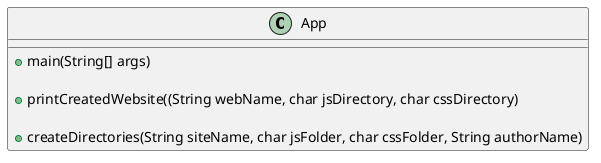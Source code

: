 @startuml
'https://plantuml.com/class-diagram

class App
{
+main(String[] args)

+printCreatedWebsite((String webName, char jsDirectory, char cssDirectory)

+createDirectories(String siteName, char jsFolder, char cssFolder, String authorName)
}
@enduml